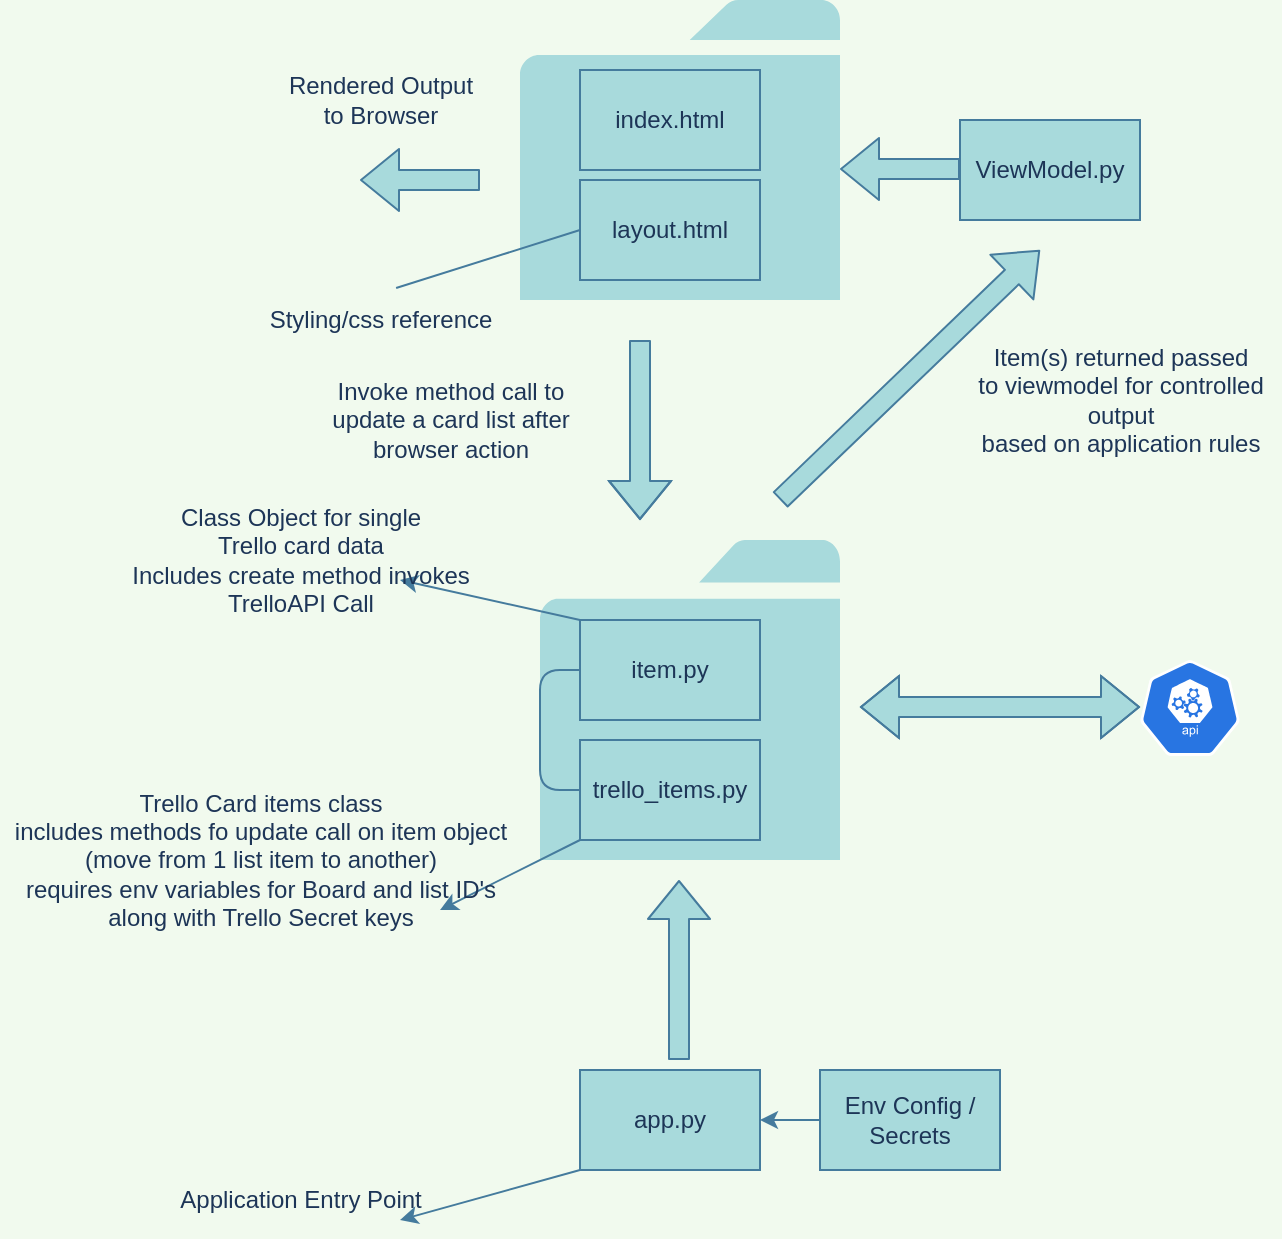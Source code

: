 <mxfile>
    <diagram id="JebWhv1AomGbWrM_I3GI" name="Component">
        <mxGraphModel dx="1836" dy="790" grid="1" gridSize="10" guides="1" tooltips="1" connect="1" arrows="1" fold="1" page="1" pageScale="1" pageWidth="827" pageHeight="1169" background="#F1FAEE" math="0" shadow="0">
            <root>
                <mxCell id="0"/>
                <mxCell id="1" parent="0"/>
                <mxCell id="2" value="" style="pointerEvents=1;shadow=0;dashed=0;html=1;strokeColor=none;labelPosition=center;verticalLabelPosition=bottom;verticalAlign=top;outlineConnect=0;align=center;shape=mxgraph.office.concepts.folder;fillColor=#A8DADC;rounded=0;sketch=0;fontColor=#1D3557;" vertex="1" parent="1">
                    <mxGeometry x="50" y="50" width="160" height="150" as="geometry"/>
                </mxCell>
                <mxCell id="4" value="" style="pointerEvents=1;shadow=0;dashed=0;html=1;strokeColor=none;labelPosition=center;verticalLabelPosition=bottom;verticalAlign=top;outlineConnect=0;align=center;shape=mxgraph.office.concepts.folder;fillColor=#A8DADC;rounded=0;sketch=0;fontColor=#1D3557;" vertex="1" parent="1">
                    <mxGeometry x="60" y="320" width="150" height="160" as="geometry"/>
                </mxCell>
                <mxCell id="6" value="index.html" style="rounded=0;whiteSpace=wrap;html=1;sketch=0;fontColor=#1D3557;strokeColor=#457B9D;fillColor=#A8DADC;" vertex="1" parent="1">
                    <mxGeometry x="80" y="85" width="90" height="50" as="geometry"/>
                </mxCell>
                <mxCell id="7" value="layout.html" style="rounded=0;whiteSpace=wrap;html=1;sketch=0;fontColor=#1D3557;strokeColor=#457B9D;fillColor=#A8DADC;" vertex="1" parent="1">
                    <mxGeometry x="80" y="140" width="90" height="50" as="geometry"/>
                </mxCell>
                <mxCell id="8" value="" style="shape=flexArrow;endArrow=classic;html=1;fontColor=#1D3557;strokeColor=#457B9D;fillColor=#A8DADC;labelBackgroundColor=#F1FAEE;" edge="1" parent="1">
                    <mxGeometry width="50" height="50" relative="1" as="geometry">
                        <mxPoint x="30" y="140" as="sourcePoint"/>
                        <mxPoint x="-30" y="140" as="targetPoint"/>
                    </mxGeometry>
                </mxCell>
                <mxCell id="9" value="Rendered Output &lt;br&gt;to Browser" style="text;html=1;align=center;verticalAlign=middle;resizable=0;points=[];autosize=1;strokeColor=none;fontColor=#1D3557;" vertex="1" parent="1">
                    <mxGeometry x="-75" y="85" width="110" height="30" as="geometry"/>
                </mxCell>
                <mxCell id="11" value="ViewModel.py" style="rounded=0;whiteSpace=wrap;html=1;sketch=0;fontColor=#1D3557;strokeColor=#457B9D;fillColor=#A8DADC;" vertex="1" parent="1">
                    <mxGeometry x="270" y="110" width="90" height="50" as="geometry"/>
                </mxCell>
                <mxCell id="13" value="" style="shape=flexArrow;endArrow=classic;html=1;fontColor=#1D3557;strokeColor=#457B9D;fillColor=#A8DADC;labelBackgroundColor=#F1FAEE;" edge="1" parent="1">
                    <mxGeometry width="50" height="50" relative="1" as="geometry">
                        <mxPoint x="180" y="300" as="sourcePoint"/>
                        <mxPoint x="310" y="175" as="targetPoint"/>
                        <Array as="points"/>
                    </mxGeometry>
                </mxCell>
                <mxCell id="14" value="Invoke method call to &lt;br&gt;update a card list after &lt;br&gt;browser action" style="text;html=1;align=center;verticalAlign=middle;resizable=0;points=[];autosize=1;strokeColor=none;fontColor=#1D3557;" vertex="1" parent="1">
                    <mxGeometry x="-50" y="235" width="130" height="50" as="geometry"/>
                </mxCell>
                <mxCell id="15" value="" style="shape=flexArrow;endArrow=classic;html=1;fontColor=#1D3557;strokeColor=#457B9D;fillColor=#A8DADC;labelBackgroundColor=#F1FAEE;" edge="1" parent="1">
                    <mxGeometry width="50" height="50" relative="1" as="geometry">
                        <mxPoint x="270" y="134.5" as="sourcePoint"/>
                        <mxPoint x="210" y="134.5" as="targetPoint"/>
                    </mxGeometry>
                </mxCell>
                <mxCell id="16" value="trello_items.py" style="rounded=0;whiteSpace=wrap;html=1;sketch=0;fontColor=#1D3557;strokeColor=#457B9D;fillColor=#A8DADC;" vertex="1" parent="1">
                    <mxGeometry x="80" y="420" width="90" height="50" as="geometry"/>
                </mxCell>
                <mxCell id="23" style="edgeStyle=orthogonalEdgeStyle;curved=0;rounded=1;sketch=0;orthogonalLoop=1;jettySize=auto;html=1;exitX=0;exitY=0.5;exitDx=0;exitDy=0;entryX=0;entryY=0.5;entryDx=0;entryDy=0;fontColor=#1D3557;endArrow=none;endFill=0;strokeColor=#457B9D;fillColor=#A8DADC;" edge="1" parent="1" source="17" target="16">
                    <mxGeometry relative="1" as="geometry"/>
                </mxCell>
                <mxCell id="17" value="item.py" style="rounded=0;whiteSpace=wrap;html=1;sketch=0;fontColor=#1D3557;strokeColor=#457B9D;fillColor=#A8DADC;" vertex="1" parent="1">
                    <mxGeometry x="80" y="360" width="90" height="50" as="geometry"/>
                </mxCell>
                <mxCell id="20" value="Styling/css reference" style="text;html=1;align=center;verticalAlign=middle;resizable=0;points=[];autosize=1;strokeColor=none;fontColor=#1D3557;" vertex="1" parent="1">
                    <mxGeometry x="-85" y="200" width="130" height="20" as="geometry"/>
                </mxCell>
                <mxCell id="21" value="" style="endArrow=classic;html=1;fontColor=#1D3557;strokeColor=#457B9D;fillColor=#A8DADC;exitX=0;exitY=0;exitDx=0;exitDy=0;" edge="1" parent="1" source="17">
                    <mxGeometry width="50" height="50" relative="1" as="geometry">
                        <mxPoint x="-60" y="390" as="sourcePoint"/>
                        <mxPoint x="-10" y="340" as="targetPoint"/>
                    </mxGeometry>
                </mxCell>
                <mxCell id="22" value="" style="endArrow=none;html=1;fontColor=#1D3557;strokeColor=#457B9D;fillColor=#A8DADC;entryX=0;entryY=0.5;entryDx=0;entryDy=0;exitX=0.562;exitY=-0.3;exitDx=0;exitDy=0;exitPerimeter=0;endFill=0;" edge="1" parent="1" source="20" target="7">
                    <mxGeometry width="50" height="50" relative="1" as="geometry">
                        <mxPoint x="-60" y="400" as="sourcePoint"/>
                        <mxPoint x="-10" y="350" as="targetPoint"/>
                    </mxGeometry>
                </mxCell>
                <mxCell id="24" value="Class Object for single &lt;br&gt;Trello card data&lt;br&gt;Includes create method invokes &lt;br&gt;TrelloAPI Call" style="text;html=1;align=center;verticalAlign=middle;resizable=0;points=[];autosize=1;strokeColor=none;fontColor=#1D3557;" vertex="1" parent="1">
                    <mxGeometry x="-150" y="300" width="180" height="60" as="geometry"/>
                </mxCell>
                <mxCell id="25" value="" style="endArrow=classic;html=1;fontColor=#1D3557;strokeColor=#457B9D;fillColor=#A8DADC;exitX=0;exitY=1;exitDx=0;exitDy=0;" edge="1" parent="1" source="16">
                    <mxGeometry width="50" height="50" relative="1" as="geometry">
                        <mxPoint y="555" as="sourcePoint"/>
                        <mxPoint x="10" y="505" as="targetPoint"/>
                    </mxGeometry>
                </mxCell>
                <mxCell id="28" value="Trello Card items class&lt;br&gt;includes methods fo update call on item object&lt;br&gt;(move from 1 list item to another)&lt;br&gt;requires env variables for Board and list ID's&lt;br&gt;along with Trello Secret keys" style="text;html=1;align=center;verticalAlign=middle;resizable=0;points=[];autosize=1;strokeColor=none;fontColor=#1D3557;" vertex="1" parent="1">
                    <mxGeometry x="-210" y="440" width="260" height="80" as="geometry"/>
                </mxCell>
                <mxCell id="29" value="app.py" style="rounded=0;whiteSpace=wrap;html=1;sketch=0;fontColor=#1D3557;strokeColor=#457B9D;fillColor=#A8DADC;" vertex="1" parent="1">
                    <mxGeometry x="80" y="585" width="90" height="50" as="geometry"/>
                </mxCell>
                <mxCell id="31" value="" style="endArrow=classic;html=1;fontColor=#1D3557;strokeColor=#457B9D;fillColor=#A8DADC;exitX=0;exitY=1;exitDx=0;exitDy=0;" edge="1" parent="1" source="29">
                    <mxGeometry width="50" height="50" relative="1" as="geometry">
                        <mxPoint x="270" y="360" as="sourcePoint"/>
                        <mxPoint x="-10" y="660" as="targetPoint"/>
                    </mxGeometry>
                </mxCell>
                <mxCell id="32" value="Application Entry Point" style="text;html=1;align=center;verticalAlign=middle;resizable=0;points=[];autosize=1;strokeColor=none;fontColor=#1D3557;" vertex="1" parent="1">
                    <mxGeometry x="-130" y="640" width="140" height="20" as="geometry"/>
                </mxCell>
                <mxCell id="33" value="Env Config / Secrets" style="rounded=0;whiteSpace=wrap;html=1;sketch=0;fontColor=#1D3557;strokeColor=#457B9D;fillColor=#A8DADC;" vertex="1" parent="1">
                    <mxGeometry x="200" y="585" width="90" height="50" as="geometry"/>
                </mxCell>
                <mxCell id="34" value="" style="endArrow=classic;html=1;fontColor=#1D3557;strokeColor=#457B9D;fillColor=#A8DADC;exitX=0;exitY=0.5;exitDx=0;exitDy=0;entryX=1;entryY=0.5;entryDx=0;entryDy=0;" edge="1" parent="1" source="33" target="29">
                    <mxGeometry width="50" height="50" relative="1" as="geometry">
                        <mxPoint x="270" y="350" as="sourcePoint"/>
                        <mxPoint x="320" y="300" as="targetPoint"/>
                    </mxGeometry>
                </mxCell>
                <mxCell id="35" value="" style="shape=flexArrow;endArrow=classic;html=1;fontColor=#1D3557;strokeColor=#457B9D;fillColor=#A8DADC;labelBackgroundColor=#F1FAEE;" edge="1" parent="1">
                    <mxGeometry width="50" height="50" relative="1" as="geometry">
                        <mxPoint x="129.5" y="580" as="sourcePoint"/>
                        <mxPoint x="129.5" y="490" as="targetPoint"/>
                        <Array as="points"/>
                    </mxGeometry>
                </mxCell>
                <mxCell id="36" value="" style="html=1;dashed=0;whitespace=wrap;fillColor=#2875E2;strokeColor=#ffffff;points=[[0.005,0.63,0],[0.1,0.2,0],[0.9,0.2,0],[0.5,0,0],[0.995,0.63,0],[0.72,0.99,0],[0.5,1,0],[0.28,0.99,0]];shape=mxgraph.kubernetes.icon;prIcon=api;rounded=0;sketch=0;fontColor=#1D3557;" vertex="1" parent="1">
                    <mxGeometry x="360" y="380" width="50" height="48" as="geometry"/>
                </mxCell>
                <mxCell id="37" value="" style="shape=flexArrow;endArrow=classic;startArrow=classic;html=1;fontColor=#1D3557;strokeColor=#457B9D;fillColor=#A8DADC;" edge="1" parent="1">
                    <mxGeometry width="100" height="100" relative="1" as="geometry">
                        <mxPoint x="220" y="403.5" as="sourcePoint"/>
                        <mxPoint x="360" y="403.5" as="targetPoint"/>
                        <Array as="points">
                            <mxPoint x="290" y="403.5"/>
                        </Array>
                    </mxGeometry>
                </mxCell>
                <mxCell id="38" value="" style="shape=flexArrow;endArrow=classic;html=1;fontColor=#1D3557;strokeColor=#457B9D;fillColor=#A8DADC;labelBackgroundColor=#F1FAEE;" edge="1" parent="1">
                    <mxGeometry width="50" height="50" relative="1" as="geometry">
                        <mxPoint x="110" y="220" as="sourcePoint"/>
                        <mxPoint x="110" y="310" as="targetPoint"/>
                        <Array as="points">
                            <mxPoint x="110" y="270"/>
                        </Array>
                    </mxGeometry>
                </mxCell>
                <mxCell id="39" value="Item(s) returned passed &lt;br&gt;to viewmodel for controlled&lt;br&gt;output&lt;br&gt;based on application rules" style="text;html=1;align=center;verticalAlign=middle;resizable=0;points=[];autosize=1;strokeColor=none;fontColor=#1D3557;" vertex="1" parent="1">
                    <mxGeometry x="270" y="220" width="160" height="60" as="geometry"/>
                </mxCell>
            </root>
        </mxGraphModel>
    </diagram>
</mxfile>